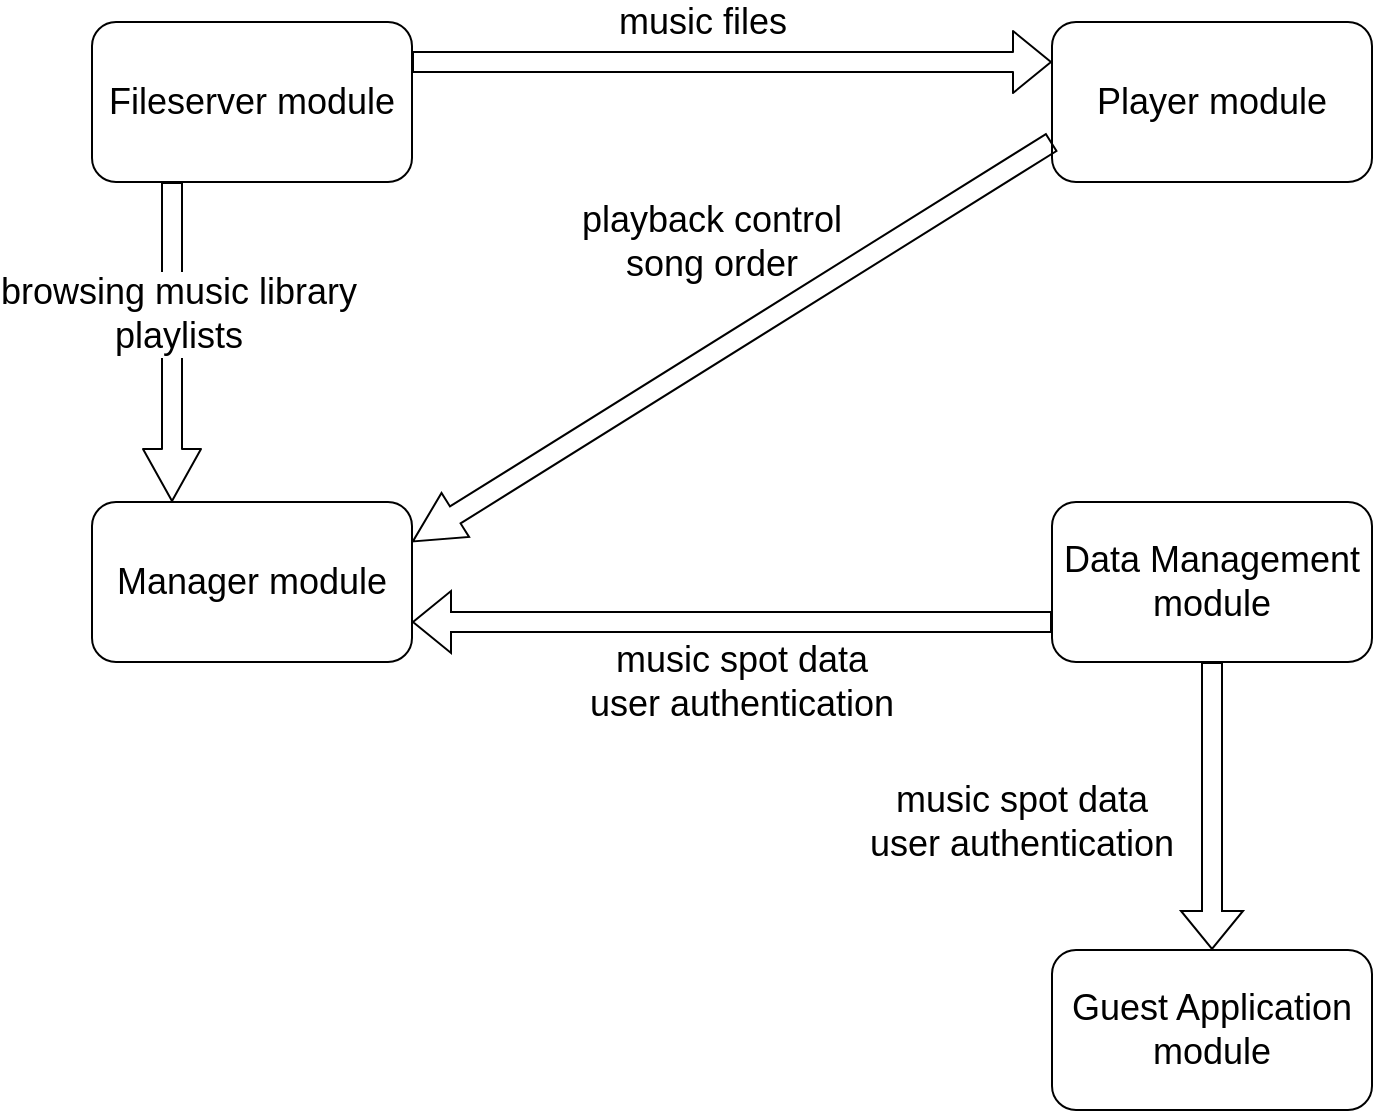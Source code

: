 <mxfile version="10.8.0" type="device"><diagram id="t1QzFsZO4pEg8H7Q92_l" name="Page-1"><mxGraphModel dx="2034" dy="796" grid="1" gridSize="10" guides="1" tooltips="1" connect="1" arrows="1" fold="1" page="1" pageScale="1" pageWidth="826" pageHeight="1169" math="0" shadow="0"><root><mxCell id="0"/><mxCell id="1" parent="0"/><mxCell id="tsAIobpHqEBNmDXyaVyn-1" value="Player module" style="rounded=1;whiteSpace=wrap;html=1;fontSize=18;" parent="1" vertex="1"><mxGeometry x="600" y="40" width="160" height="80" as="geometry"/></mxCell><mxCell id="tsAIobpHqEBNmDXyaVyn-2" value="Fileserver module" style="rounded=1;whiteSpace=wrap;html=1;fontSize=18;" parent="1" vertex="1"><mxGeometry x="120" y="40" width="160" height="80" as="geometry"/></mxCell><mxCell id="GaEQq-mS1jdlYzkS8fZr-8" style="edgeStyle=none;shape=flexArrow;rounded=0;orthogonalLoop=1;jettySize=auto;html=1;exitX=0.5;exitY=1;exitDx=0;exitDy=0;entryX=0.5;entryY=0;entryDx=0;entryDy=0;" edge="1" parent="1" source="tsAIobpHqEBNmDXyaVyn-3" target="GaEQq-mS1jdlYzkS8fZr-7"><mxGeometry relative="1" as="geometry"/></mxCell><mxCell id="tsAIobpHqEBNmDXyaVyn-3" value="Data Management module" style="rounded=1;whiteSpace=wrap;html=1;fontSize=18;" parent="1" vertex="1"><mxGeometry x="600" y="280" width="160" height="80" as="geometry"/></mxCell><mxCell id="GaEQq-mS1jdlYzkS8fZr-2" style="rounded=0;orthogonalLoop=1;jettySize=auto;html=1;exitX=0;exitY=0.75;exitDx=0;exitDy=0;shape=flexArrow;endWidth=15;endSize=8.01;entryX=1;entryY=0.25;entryDx=0;entryDy=0;" edge="1" parent="1" source="tsAIobpHqEBNmDXyaVyn-1" target="tsAIobpHqEBNmDXyaVyn-4"><mxGeometry relative="1" as="geometry"><mxPoint x="600" y="230" as="targetPoint"/></mxGeometry></mxCell><mxCell id="GaEQq-mS1jdlYzkS8fZr-3" style="edgeStyle=none;shape=flexArrow;rounded=0;orthogonalLoop=1;jettySize=auto;html=1;exitX=0;exitY=0.75;exitDx=0;exitDy=0;entryX=1;entryY=0.75;entryDx=0;entryDy=0;" edge="1" parent="1" source="tsAIobpHqEBNmDXyaVyn-3" target="tsAIobpHqEBNmDXyaVyn-4"><mxGeometry relative="1" as="geometry"><mxPoint x="480" y="290" as="targetPoint"/></mxGeometry></mxCell><mxCell id="tsAIobpHqEBNmDXyaVyn-4" value="Manager module" style="rounded=1;whiteSpace=wrap;html=1;fontSize=18;" parent="1" vertex="1"><mxGeometry x="120" y="280" width="160" height="80" as="geometry"/></mxCell><mxCell id="tsAIobpHqEBNmDXyaVyn-9" value="" style="shape=flexArrow;html=1;endWidth=18;endSize=8.33;exitX=0.25;exitY=1;exitDx=0;exitDy=0;fontSize=18;entryX=0.25;entryY=0;entryDx=0;entryDy=0;" parent="1" source="tsAIobpHqEBNmDXyaVyn-2" target="tsAIobpHqEBNmDXyaVyn-4" edge="1"><mxGeometry width="50" height="50" relative="1" as="geometry"><mxPoint x="180" y="170" as="sourcePoint"/><mxPoint x="260" y="239" as="targetPoint"/></mxGeometry></mxCell><mxCell id="tsAIobpHqEBNmDXyaVyn-15" value="browsing music library&lt;br&gt;playlists&lt;br&gt;" style="text;html=1;resizable=0;points=[];align=center;verticalAlign=middle;labelBackgroundColor=#ffffff;fontSize=18;" parent="tsAIobpHqEBNmDXyaVyn-9" vertex="1" connectable="0"><mxGeometry x="-0.18" y="3" relative="1" as="geometry"><mxPoint as="offset"/></mxGeometry></mxCell><mxCell id="tsAIobpHqEBNmDXyaVyn-10" value="" style="html=1;exitX=1;exitY=0.25;exitDx=0;exitDy=0;entryX=0;entryY=0.25;entryDx=0;entryDy=0;shape=flexArrow;fontSize=18;" parent="1" source="tsAIobpHqEBNmDXyaVyn-2" target="tsAIobpHqEBNmDXyaVyn-1" edge="1"><mxGeometry width="50" height="50" relative="1" as="geometry"><mxPoint x="200" y="370" as="sourcePoint"/><mxPoint x="250" y="320" as="targetPoint"/></mxGeometry></mxCell><mxCell id="tsAIobpHqEBNmDXyaVyn-14" value="music files" style="text;html=1;resizable=0;points=[];align=center;verticalAlign=middle;labelBackgroundColor=#ffffff;fontSize=18;" parent="tsAIobpHqEBNmDXyaVyn-10" vertex="1" connectable="0"><mxGeometry x="-0.14" y="-2" relative="1" as="geometry"><mxPoint x="7" y="-22" as="offset"/></mxGeometry></mxCell><mxCell id="tsAIobpHqEBNmDXyaVyn-22" value="playback control song order&lt;br&gt;" style="text;html=1;strokeColor=none;fillColor=none;align=center;verticalAlign=middle;whiteSpace=wrap;rounded=0;fontSize=18;" parent="1" vertex="1"><mxGeometry x="360" y="140" width="140" height="20" as="geometry"/></mxCell><mxCell id="GaEQq-mS1jdlYzkS8fZr-5" value="music spot data&lt;br&gt;user authentication&lt;br&gt;" style="text;html=1;strokeColor=none;fillColor=none;align=center;verticalAlign=middle;whiteSpace=wrap;rounded=0;fontSize=18;" vertex="1" parent="1"><mxGeometry x="360" y="360" width="170" height="20" as="geometry"/></mxCell><mxCell id="GaEQq-mS1jdlYzkS8fZr-7" value="Guest Application module" style="rounded=1;whiteSpace=wrap;html=1;fontSize=18;" vertex="1" parent="1"><mxGeometry x="600" y="504" width="160" height="80" as="geometry"/></mxCell><mxCell id="GaEQq-mS1jdlYzkS8fZr-9" value="music spot data&lt;br&gt;user authentication&lt;br&gt;" style="text;html=1;strokeColor=none;fillColor=none;align=center;verticalAlign=middle;whiteSpace=wrap;rounded=0;fontSize=18;" vertex="1" parent="1"><mxGeometry x="500" y="430" width="170" height="20" as="geometry"/></mxCell></root></mxGraphModel></diagram></mxfile>